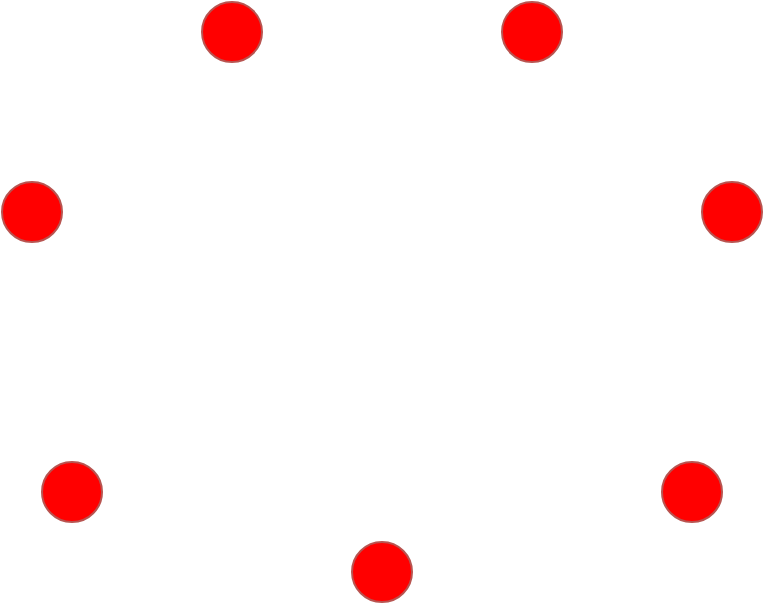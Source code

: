 <mxfile version="13.2.5" type="device"><diagram id="VwVFaqfS61Xh0NXsC0vl" name="Page-1"><mxGraphModel dx="2177" dy="816" grid="1" gridSize="10" guides="1" tooltips="1" connect="1" arrows="1" fold="1" page="1" pageScale="1" pageWidth="827" pageHeight="1169" math="0" shadow="0"><root><mxCell id="0"/><mxCell id="1" parent="0"/><mxCell id="kXWDJBEKIxDkk8g26JR2-1" value="" style="ellipse;whiteSpace=wrap;html=1;aspect=fixed;fillColor=#FF0000;strokeColor=#b85450;" vertex="1" parent="1"><mxGeometry x="-10" y="190" width="30" height="30" as="geometry"/></mxCell><mxCell id="kXWDJBEKIxDkk8g26JR2-2" value="" style="ellipse;whiteSpace=wrap;html=1;aspect=fixed;fillColor=#FF0000;strokeColor=#b85450;" vertex="1" parent="1"><mxGeometry x="340" y="190" width="30" height="30" as="geometry"/></mxCell><mxCell id="kXWDJBEKIxDkk8g26JR2-3" value="" style="ellipse;whiteSpace=wrap;html=1;aspect=fixed;fillColor=#FF0000;strokeColor=#b85450;" vertex="1" parent="1"><mxGeometry x="320" y="330" width="30" height="30" as="geometry"/></mxCell><mxCell id="kXWDJBEKIxDkk8g26JR2-4" value="" style="ellipse;whiteSpace=wrap;html=1;aspect=fixed;fillColor=#FF0000;strokeColor=#b85450;" vertex="1" parent="1"><mxGeometry x="240" y="100" width="30" height="30" as="geometry"/></mxCell><mxCell id="kXWDJBEKIxDkk8g26JR2-5" value="" style="ellipse;whiteSpace=wrap;html=1;aspect=fixed;fillColor=#FF0000;strokeColor=#b85450;" vertex="1" parent="1"><mxGeometry x="90" y="100" width="30" height="30" as="geometry"/></mxCell><mxCell id="kXWDJBEKIxDkk8g26JR2-6" value="" style="ellipse;whiteSpace=wrap;html=1;aspect=fixed;fillColor=#FF0000;strokeColor=#b85450;" vertex="1" parent="1"><mxGeometry x="10" y="330" width="30" height="30" as="geometry"/></mxCell><mxCell id="kXWDJBEKIxDkk8g26JR2-7" value="" style="ellipse;whiteSpace=wrap;html=1;aspect=fixed;fillColor=#FF0000;strokeColor=#b85450;" vertex="1" parent="1"><mxGeometry x="165" y="370" width="30" height="30" as="geometry"/></mxCell></root></mxGraphModel></diagram></mxfile>